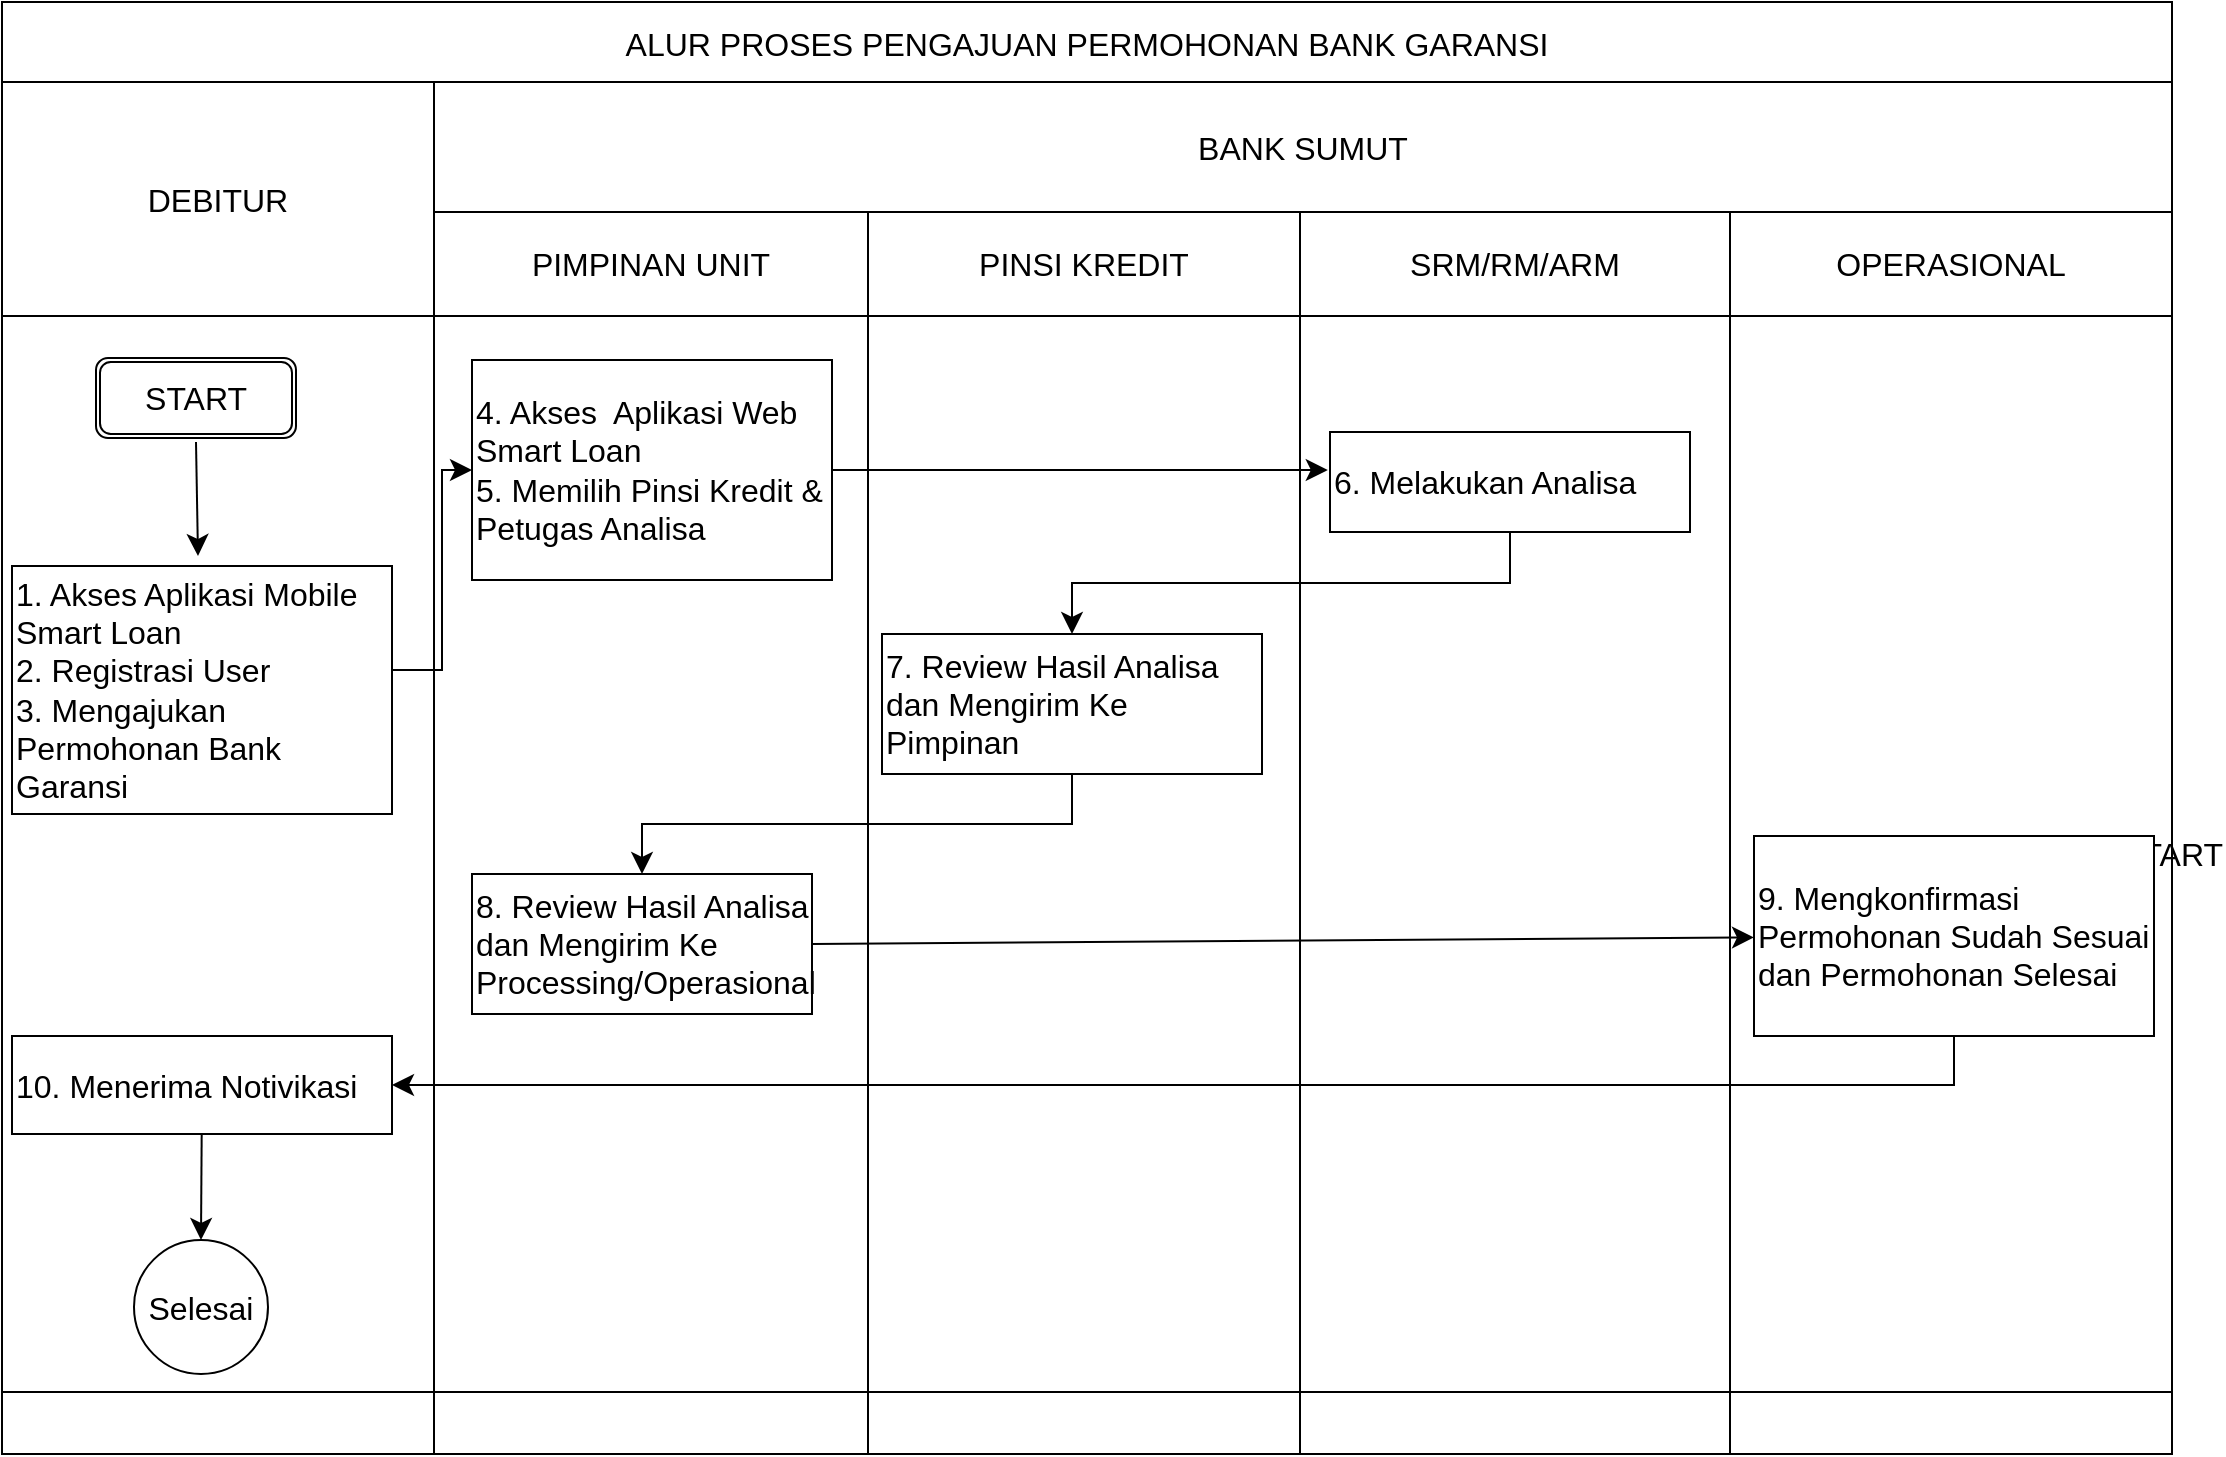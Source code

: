 <mxfile version="21.6.1" type="github">
  <diagram name="Halaman-1" id="pKOk0u4qH1DM_huSJUp6">
    <mxGraphModel dx="1035" dy="595" grid="1" gridSize="10" guides="1" tooltips="1" connect="1" arrows="1" fold="1" page="1" pageScale="1" pageWidth="1169" pageHeight="827" math="0" shadow="0">
      <root>
        <mxCell id="0" />
        <mxCell id="1" parent="0" />
        <mxCell id="W9zBKLREHovErChWhy3i-1" value="ALUR PROSES PENGAJUAN PERMOHONAN BANK GARANSI" style="shape=table;startSize=40;container=1;collapsible=0;childLayout=tableLayout;fontSize=16;" vertex="1" parent="1">
          <mxGeometry x="45" y="34" width="1085.0" height="726" as="geometry" />
        </mxCell>
        <mxCell id="W9zBKLREHovErChWhy3i-2" value="" style="shape=tableRow;horizontal=0;startSize=0;swimlaneHead=0;swimlaneBody=0;strokeColor=inherit;top=0;left=0;bottom=0;right=0;collapsible=0;dropTarget=0;fillColor=none;points=[[0,0.5],[1,0.5]];portConstraint=eastwest;fontSize=16;" vertex="1" parent="W9zBKLREHovErChWhy3i-1">
          <mxGeometry y="40" width="1085.0" height="65" as="geometry" />
        </mxCell>
        <mxCell id="W9zBKLREHovErChWhy3i-3" value="DEBITUR" style="shape=partialRectangle;html=1;whiteSpace=wrap;connectable=0;strokeColor=inherit;overflow=hidden;fillColor=none;top=0;left=0;bottom=0;right=0;pointerEvents=1;fontSize=16;rowspan=2;colspan=1;" vertex="1" parent="W9zBKLREHovErChWhy3i-2">
          <mxGeometry width="216" height="117" as="geometry">
            <mxRectangle width="216" height="65" as="alternateBounds" />
          </mxGeometry>
        </mxCell>
        <mxCell id="W9zBKLREHovErChWhy3i-4" value="BANK SUMUT" style="shape=partialRectangle;html=1;whiteSpace=wrap;connectable=0;strokeColor=inherit;overflow=hidden;fillColor=none;top=0;left=0;bottom=0;right=0;pointerEvents=1;fontSize=16;rowspan=1;colspan=4;" vertex="1" parent="W9zBKLREHovErChWhy3i-2">
          <mxGeometry x="216" width="869" height="65" as="geometry">
            <mxRectangle width="217" height="65" as="alternateBounds" />
          </mxGeometry>
        </mxCell>
        <mxCell id="W9zBKLREHovErChWhy3i-5" value="" style="shape=partialRectangle;html=1;whiteSpace=wrap;connectable=0;strokeColor=inherit;overflow=hidden;fillColor=none;top=0;left=0;bottom=0;right=0;pointerEvents=1;fontSize=16;" vertex="1" visible="0" parent="W9zBKLREHovErChWhy3i-2">
          <mxGeometry x="433" width="216" height="65" as="geometry">
            <mxRectangle width="216" height="65" as="alternateBounds" />
          </mxGeometry>
        </mxCell>
        <mxCell id="W9zBKLREHovErChWhy3i-6" value="" style="shape=partialRectangle;html=1;whiteSpace=wrap;connectable=0;strokeColor=inherit;overflow=hidden;fillColor=none;top=0;left=0;bottom=0;right=0;pointerEvents=1;fontSize=16;" vertex="1" visible="0" parent="W9zBKLREHovErChWhy3i-2">
          <mxGeometry x="649" width="215" height="65" as="geometry">
            <mxRectangle width="215" height="65" as="alternateBounds" />
          </mxGeometry>
        </mxCell>
        <mxCell id="W9zBKLREHovErChWhy3i-7" value="" style="shape=partialRectangle;html=1;whiteSpace=wrap;connectable=0;strokeColor=inherit;overflow=hidden;fillColor=none;top=0;left=0;bottom=0;right=0;pointerEvents=1;fontSize=16;" vertex="1" visible="0" parent="W9zBKLREHovErChWhy3i-2">
          <mxGeometry x="864" width="221" height="65" as="geometry">
            <mxRectangle width="221" height="65" as="alternateBounds" />
          </mxGeometry>
        </mxCell>
        <mxCell id="W9zBKLREHovErChWhy3i-8" value="" style="shape=tableRow;horizontal=0;startSize=0;swimlaneHead=0;swimlaneBody=0;strokeColor=inherit;top=0;left=0;bottom=0;right=0;collapsible=0;dropTarget=0;fillColor=none;points=[[0,0.5],[1,0.5]];portConstraint=eastwest;fontSize=16;" vertex="1" parent="W9zBKLREHovErChWhy3i-1">
          <mxGeometry y="105" width="1085.0" height="52" as="geometry" />
        </mxCell>
        <mxCell id="W9zBKLREHovErChWhy3i-9" value="" style="shape=partialRectangle;html=1;whiteSpace=wrap;connectable=0;strokeColor=inherit;overflow=hidden;fillColor=none;top=0;left=0;bottom=0;right=0;pointerEvents=1;fontSize=16;" vertex="1" visible="0" parent="W9zBKLREHovErChWhy3i-8">
          <mxGeometry width="216" height="52" as="geometry">
            <mxRectangle width="216" height="52" as="alternateBounds" />
          </mxGeometry>
        </mxCell>
        <mxCell id="W9zBKLREHovErChWhy3i-10" value="PIMPINAN UNIT" style="shape=partialRectangle;html=1;whiteSpace=wrap;connectable=0;strokeColor=inherit;overflow=hidden;fillColor=none;top=0;left=0;bottom=0;right=0;pointerEvents=1;fontSize=16;" vertex="1" parent="W9zBKLREHovErChWhy3i-8">
          <mxGeometry x="216" width="217" height="52" as="geometry">
            <mxRectangle width="217" height="52" as="alternateBounds" />
          </mxGeometry>
        </mxCell>
        <mxCell id="W9zBKLREHovErChWhy3i-11" value="PINSI KREDIT" style="shape=partialRectangle;html=1;whiteSpace=wrap;connectable=0;strokeColor=inherit;overflow=hidden;fillColor=none;top=0;left=0;bottom=0;right=0;pointerEvents=1;fontSize=16;" vertex="1" parent="W9zBKLREHovErChWhy3i-8">
          <mxGeometry x="433" width="216" height="52" as="geometry">
            <mxRectangle width="216" height="52" as="alternateBounds" />
          </mxGeometry>
        </mxCell>
        <mxCell id="W9zBKLREHovErChWhy3i-12" value="SRM/RM/ARM" style="shape=partialRectangle;html=1;whiteSpace=wrap;connectable=0;strokeColor=inherit;overflow=hidden;fillColor=none;top=0;left=0;bottom=0;right=0;pointerEvents=1;fontSize=16;" vertex="1" parent="W9zBKLREHovErChWhy3i-8">
          <mxGeometry x="649" width="215" height="52" as="geometry">
            <mxRectangle width="215" height="52" as="alternateBounds" />
          </mxGeometry>
        </mxCell>
        <mxCell id="W9zBKLREHovErChWhy3i-13" value="OPERASIONAL" style="shape=partialRectangle;html=1;whiteSpace=wrap;connectable=0;strokeColor=inherit;overflow=hidden;fillColor=none;top=0;left=0;bottom=0;right=0;pointerEvents=1;fontSize=16;" vertex="1" parent="W9zBKLREHovErChWhy3i-8">
          <mxGeometry x="864" width="221" height="52" as="geometry">
            <mxRectangle width="221" height="52" as="alternateBounds" />
          </mxGeometry>
        </mxCell>
        <mxCell id="W9zBKLREHovErChWhy3i-14" value="" style="shape=tableRow;horizontal=0;startSize=0;swimlaneHead=0;swimlaneBody=0;strokeColor=inherit;top=0;left=0;bottom=0;right=0;collapsible=0;dropTarget=0;fillColor=none;points=[[0,0.5],[1,0.5]];portConstraint=eastwest;fontSize=16;" vertex="1" parent="W9zBKLREHovErChWhy3i-1">
          <mxGeometry y="157" width="1085.0" height="538" as="geometry" />
        </mxCell>
        <mxCell id="W9zBKLREHovErChWhy3i-15" value="" style="shape=partialRectangle;html=1;whiteSpace=wrap;connectable=0;strokeColor=inherit;overflow=hidden;fillColor=none;top=0;left=0;bottom=0;right=0;pointerEvents=1;fontSize=16;" vertex="1" parent="W9zBKLREHovErChWhy3i-14">
          <mxGeometry width="216" height="538" as="geometry">
            <mxRectangle width="216" height="538" as="alternateBounds" />
          </mxGeometry>
        </mxCell>
        <mxCell id="W9zBKLREHovErChWhy3i-16" value="" style="shape=partialRectangle;html=1;whiteSpace=wrap;connectable=0;strokeColor=inherit;overflow=hidden;fillColor=none;top=0;left=0;bottom=0;right=0;pointerEvents=1;fontSize=16;" vertex="1" parent="W9zBKLREHovErChWhy3i-14">
          <mxGeometry x="216" width="217" height="538" as="geometry">
            <mxRectangle width="217" height="538" as="alternateBounds" />
          </mxGeometry>
        </mxCell>
        <mxCell id="W9zBKLREHovErChWhy3i-17" value="" style="shape=partialRectangle;html=1;whiteSpace=wrap;connectable=0;strokeColor=inherit;overflow=hidden;fillColor=none;top=0;left=0;bottom=0;right=0;pointerEvents=1;fontSize=16;" vertex="1" parent="W9zBKLREHovErChWhy3i-14">
          <mxGeometry x="433" width="216" height="538" as="geometry">
            <mxRectangle width="216" height="538" as="alternateBounds" />
          </mxGeometry>
        </mxCell>
        <mxCell id="W9zBKLREHovErChWhy3i-18" value="" style="shape=partialRectangle;html=1;whiteSpace=wrap;connectable=0;strokeColor=inherit;overflow=hidden;fillColor=none;top=0;left=0;bottom=0;right=0;pointerEvents=1;fontSize=16;" vertex="1" parent="W9zBKLREHovErChWhy3i-14">
          <mxGeometry x="649" width="215" height="538" as="geometry">
            <mxRectangle width="215" height="538" as="alternateBounds" />
          </mxGeometry>
        </mxCell>
        <mxCell id="W9zBKLREHovErChWhy3i-19" value="" style="shape=partialRectangle;html=1;whiteSpace=wrap;connectable=0;strokeColor=inherit;overflow=hidden;fillColor=none;top=0;left=0;bottom=0;right=0;pointerEvents=1;fontSize=16;" vertex="1" parent="W9zBKLREHovErChWhy3i-14">
          <mxGeometry x="864" width="221" height="538" as="geometry">
            <mxRectangle width="221" height="538" as="alternateBounds" />
          </mxGeometry>
        </mxCell>
        <mxCell id="W9zBKLREHovErChWhy3i-20" value="START" style="shape=ext;double=1;rounded=1;whiteSpace=wrap;html=1;fontSize=16;" vertex="1" parent="W9zBKLREHovErChWhy3i-14">
          <mxGeometry x="1085" width="NaN" height="538" as="geometry">
            <mxRectangle width="NaN" height="538" as="alternateBounds" />
          </mxGeometry>
        </mxCell>
        <mxCell id="W9zBKLREHovErChWhy3i-21" value="" style="shape=singleArrow;whiteSpace=wrap;html=1;arrowWidth=0.4;arrowSize=0.4;fontSize=16;align=left;rounded=0;" vertex="1" parent="W9zBKLREHovErChWhy3i-14">
          <mxGeometry width="NaN" height="538" as="geometry">
            <mxRectangle width="NaN" height="538" as="alternateBounds" />
          </mxGeometry>
        </mxCell>
        <mxCell id="W9zBKLREHovErChWhy3i-22" value="" style="shape=tableRow;horizontal=0;startSize=0;swimlaneHead=0;swimlaneBody=0;strokeColor=inherit;top=0;left=0;bottom=0;right=0;collapsible=0;dropTarget=0;fillColor=none;points=[[0,0.5],[1,0.5]];portConstraint=eastwest;fontSize=16;" vertex="1" parent="W9zBKLREHovErChWhy3i-1">
          <mxGeometry y="695" width="1085.0" height="31" as="geometry" />
        </mxCell>
        <mxCell id="W9zBKLREHovErChWhy3i-23" value="" style="shape=partialRectangle;html=1;whiteSpace=wrap;connectable=0;strokeColor=inherit;overflow=hidden;fillColor=none;top=0;left=0;bottom=0;right=0;pointerEvents=1;fontSize=16;" vertex="1" parent="W9zBKLREHovErChWhy3i-22">
          <mxGeometry width="216" height="31" as="geometry">
            <mxRectangle width="216" height="31" as="alternateBounds" />
          </mxGeometry>
        </mxCell>
        <mxCell id="W9zBKLREHovErChWhy3i-24" value="" style="shape=partialRectangle;html=1;whiteSpace=wrap;connectable=0;strokeColor=inherit;overflow=hidden;fillColor=none;top=0;left=0;bottom=0;right=0;pointerEvents=1;fontSize=16;" vertex="1" parent="W9zBKLREHovErChWhy3i-22">
          <mxGeometry x="216" width="217" height="31" as="geometry">
            <mxRectangle width="217" height="31" as="alternateBounds" />
          </mxGeometry>
        </mxCell>
        <mxCell id="W9zBKLREHovErChWhy3i-25" value="" style="shape=partialRectangle;html=1;whiteSpace=wrap;connectable=0;strokeColor=inherit;overflow=hidden;fillColor=none;top=0;left=0;bottom=0;right=0;pointerEvents=1;fontSize=16;" vertex="1" parent="W9zBKLREHovErChWhy3i-22">
          <mxGeometry x="433" width="216" height="31" as="geometry">
            <mxRectangle width="216" height="31" as="alternateBounds" />
          </mxGeometry>
        </mxCell>
        <mxCell id="W9zBKLREHovErChWhy3i-26" value="" style="shape=partialRectangle;html=1;whiteSpace=wrap;connectable=0;strokeColor=inherit;overflow=hidden;fillColor=none;top=0;left=0;bottom=0;right=0;pointerEvents=1;fontSize=16;" vertex="1" parent="W9zBKLREHovErChWhy3i-22">
          <mxGeometry x="649" width="215" height="31" as="geometry">
            <mxRectangle width="215" height="31" as="alternateBounds" />
          </mxGeometry>
        </mxCell>
        <mxCell id="W9zBKLREHovErChWhy3i-27" value="" style="shape=partialRectangle;html=1;whiteSpace=wrap;connectable=0;strokeColor=inherit;overflow=hidden;fillColor=none;top=0;left=0;bottom=0;right=0;pointerEvents=1;fontSize=16;" vertex="1" parent="W9zBKLREHovErChWhy3i-22">
          <mxGeometry x="864" width="221" height="31" as="geometry">
            <mxRectangle width="221" height="31" as="alternateBounds" />
          </mxGeometry>
        </mxCell>
        <mxCell id="W9zBKLREHovErChWhy3i-28" value="START" style="shape=ext;double=1;rounded=1;whiteSpace=wrap;html=1;fontSize=16;" vertex="1" parent="1">
          <mxGeometry x="92" y="212" width="100" height="40" as="geometry" />
        </mxCell>
        <mxCell id="W9zBKLREHovErChWhy3i-29" value="1. Akses Aplikasi Mobile Smart Loan&lt;br&gt;2. Registrasi User&lt;br&gt;3. Mengajukan&amp;nbsp; &amp;nbsp; &amp;nbsp; &amp;nbsp; Permohonan Bank &lt;br&gt;Garansi" style="rounded=0;whiteSpace=wrap;html=1;fontSize=16;align=left;" vertex="1" parent="1">
          <mxGeometry x="50" y="316" width="190" height="124" as="geometry" />
        </mxCell>
        <mxCell id="W9zBKLREHovErChWhy3i-30" value="4. Akses&amp;nbsp; Aplikasi Web Smart Loan&lt;br&gt;5. Memilih Pinsi Kredit &amp;amp; Petugas Analisa" style="rounded=0;whiteSpace=wrap;html=1;fontSize=16;align=left;" vertex="1" parent="1">
          <mxGeometry x="280" y="213" width="180" height="110" as="geometry" />
        </mxCell>
        <mxCell id="W9zBKLREHovErChWhy3i-31" value="7. Review Hasil Analisa dan Mengirim Ke Pimpinan" style="rounded=0;whiteSpace=wrap;html=1;fontSize=16;align=left;" vertex="1" parent="1">
          <mxGeometry x="485" y="350" width="190" height="70" as="geometry" />
        </mxCell>
        <mxCell id="W9zBKLREHovErChWhy3i-32" value="8. Review Hasil Analisa dan Mengirim Ke Processing/Operasional" style="rounded=0;whiteSpace=wrap;html=1;fontSize=16;align=left;" vertex="1" parent="1">
          <mxGeometry x="280" y="470" width="170" height="70" as="geometry" />
        </mxCell>
        <mxCell id="W9zBKLREHovErChWhy3i-33" value="6. Melakukan Analisa" style="rounded=0;whiteSpace=wrap;html=1;fontSize=16;align=left;" vertex="1" parent="1">
          <mxGeometry x="709" y="249" width="180" height="50" as="geometry" />
        </mxCell>
        <mxCell id="W9zBKLREHovErChWhy3i-34" value="9. Mengkonfirmasi Permohonan Sudah Sesuai dan Permohonan Selesai" style="rounded=0;whiteSpace=wrap;html=1;fontSize=16;align=left;" vertex="1" parent="1">
          <mxGeometry x="921" y="451" width="200" height="100" as="geometry" />
        </mxCell>
        <mxCell id="W9zBKLREHovErChWhy3i-35" value="" style="edgeStyle=elbowEdgeStyle;elbow=horizontal;endArrow=classic;html=1;curved=0;rounded=0;endSize=8;startSize=8;fontSize=12;entryX=0;entryY=0.5;entryDx=0;entryDy=0;" edge="1" parent="1" target="W9zBKLREHovErChWhy3i-30">
          <mxGeometry width="50" height="50" relative="1" as="geometry">
            <mxPoint x="240" y="367.96" as="sourcePoint" />
            <mxPoint x="281.08" y="276.05" as="targetPoint" />
            <Array as="points">
              <mxPoint x="265" y="337.96" />
            </Array>
          </mxGeometry>
        </mxCell>
        <mxCell id="W9zBKLREHovErChWhy3i-36" value="" style="endArrow=classic;html=1;rounded=0;fontSize=12;startSize=8;endSize=8;curved=1;" edge="1" parent="1">
          <mxGeometry width="50" height="50" relative="1" as="geometry">
            <mxPoint x="142" y="254" as="sourcePoint" />
            <mxPoint x="143" y="311" as="targetPoint" />
          </mxGeometry>
        </mxCell>
        <mxCell id="W9zBKLREHovErChWhy3i-37" value="" style="edgeStyle=segmentEdgeStyle;endArrow=classic;html=1;curved=0;rounded=0;endSize=8;startSize=8;fontSize=12;exitX=1;exitY=0.5;exitDx=0;exitDy=0;entryX=-0.006;entryY=0.374;entryDx=0;entryDy=0;entryPerimeter=0;" edge="1" parent="1" source="W9zBKLREHovErChWhy3i-30" target="W9zBKLREHovErChWhy3i-33">
          <mxGeometry width="50" height="50" relative="1" as="geometry">
            <mxPoint x="460" y="420" as="sourcePoint" />
            <mxPoint x="510" y="370" as="targetPoint" />
          </mxGeometry>
        </mxCell>
        <mxCell id="W9zBKLREHovErChWhy3i-38" value="" style="edgeStyle=elbowEdgeStyle;elbow=vertical;endArrow=none;html=1;curved=0;rounded=0;endSize=8;startSize=8;fontSize=12;endFill=0;startArrow=classic;startFill=1;exitX=0.5;exitY=0;exitDx=0;exitDy=0;entryX=0.5;entryY=1;entryDx=0;entryDy=0;" edge="1" parent="1" source="W9zBKLREHovErChWhy3i-31" target="W9zBKLREHovErChWhy3i-33">
          <mxGeometry width="50" height="50" relative="1" as="geometry">
            <mxPoint x="580" y="350" as="sourcePoint" />
            <mxPoint x="630" y="300" as="targetPoint" />
          </mxGeometry>
        </mxCell>
        <mxCell id="W9zBKLREHovErChWhy3i-39" value="" style="edgeStyle=elbowEdgeStyle;elbow=vertical;endArrow=none;html=1;curved=0;rounded=0;endSize=8;startSize=8;fontSize=12;exitX=0.5;exitY=0;exitDx=0;exitDy=0;entryX=0.5;entryY=1;entryDx=0;entryDy=0;endFill=0;startArrow=classic;startFill=1;" edge="1" parent="1" source="W9zBKLREHovErChWhy3i-32" target="W9zBKLREHovErChWhy3i-31">
          <mxGeometry width="50" height="50" relative="1" as="geometry">
            <mxPoint x="410" y="460" as="sourcePoint" />
            <mxPoint x="460" y="410" as="targetPoint" />
          </mxGeometry>
        </mxCell>
        <mxCell id="W9zBKLREHovErChWhy3i-40" value="" style="endArrow=classic;html=1;rounded=0;fontSize=12;startSize=8;endSize=8;curved=1;exitX=1;exitY=0.5;exitDx=0;exitDy=0;" edge="1" parent="1" source="W9zBKLREHovErChWhy3i-32" target="W9zBKLREHovErChWhy3i-34">
          <mxGeometry width="50" height="50" relative="1" as="geometry">
            <mxPoint x="560" y="460" as="sourcePoint" />
            <mxPoint x="610" y="410" as="targetPoint" />
          </mxGeometry>
        </mxCell>
        <mxCell id="W9zBKLREHovErChWhy3i-41" value="10. Menerima Notivikasi&amp;nbsp;" style="rounded=0;whiteSpace=wrap;html=1;fontSize=16;align=left;" vertex="1" parent="1">
          <mxGeometry x="50" y="551" width="190" height="49" as="geometry" />
        </mxCell>
        <mxCell id="W9zBKLREHovErChWhy3i-42" value="Selesai" style="ellipse;whiteSpace=wrap;html=1;aspect=fixed;fontSize=16;" vertex="1" parent="1">
          <mxGeometry x="111" y="653" width="67" height="67" as="geometry" />
        </mxCell>
        <mxCell id="W9zBKLREHovErChWhy3i-43" value="" style="endArrow=classic;html=1;rounded=0;fontSize=12;startSize=8;endSize=8;curved=1;entryX=0.5;entryY=0;entryDx=0;entryDy=0;" edge="1" parent="1" source="W9zBKLREHovErChWhy3i-41" target="W9zBKLREHovErChWhy3i-42">
          <mxGeometry width="50" height="50" relative="1" as="geometry">
            <mxPoint x="560" y="600" as="sourcePoint" />
            <mxPoint x="610" y="550" as="targetPoint" />
          </mxGeometry>
        </mxCell>
        <mxCell id="W9zBKLREHovErChWhy3i-44" value="" style="edgeStyle=segmentEdgeStyle;endArrow=none;html=1;curved=0;rounded=0;endSize=8;startSize=8;fontSize=12;entryX=0.5;entryY=1;entryDx=0;entryDy=0;exitX=1;exitY=0.5;exitDx=0;exitDy=0;startArrow=classic;startFill=1;endFill=0;" edge="1" parent="1" source="W9zBKLREHovErChWhy3i-41" target="W9zBKLREHovErChWhy3i-34">
          <mxGeometry width="50" height="50" relative="1" as="geometry">
            <mxPoint x="560" y="600" as="sourcePoint" />
            <mxPoint x="610" y="550" as="targetPoint" />
          </mxGeometry>
        </mxCell>
      </root>
    </mxGraphModel>
  </diagram>
</mxfile>
